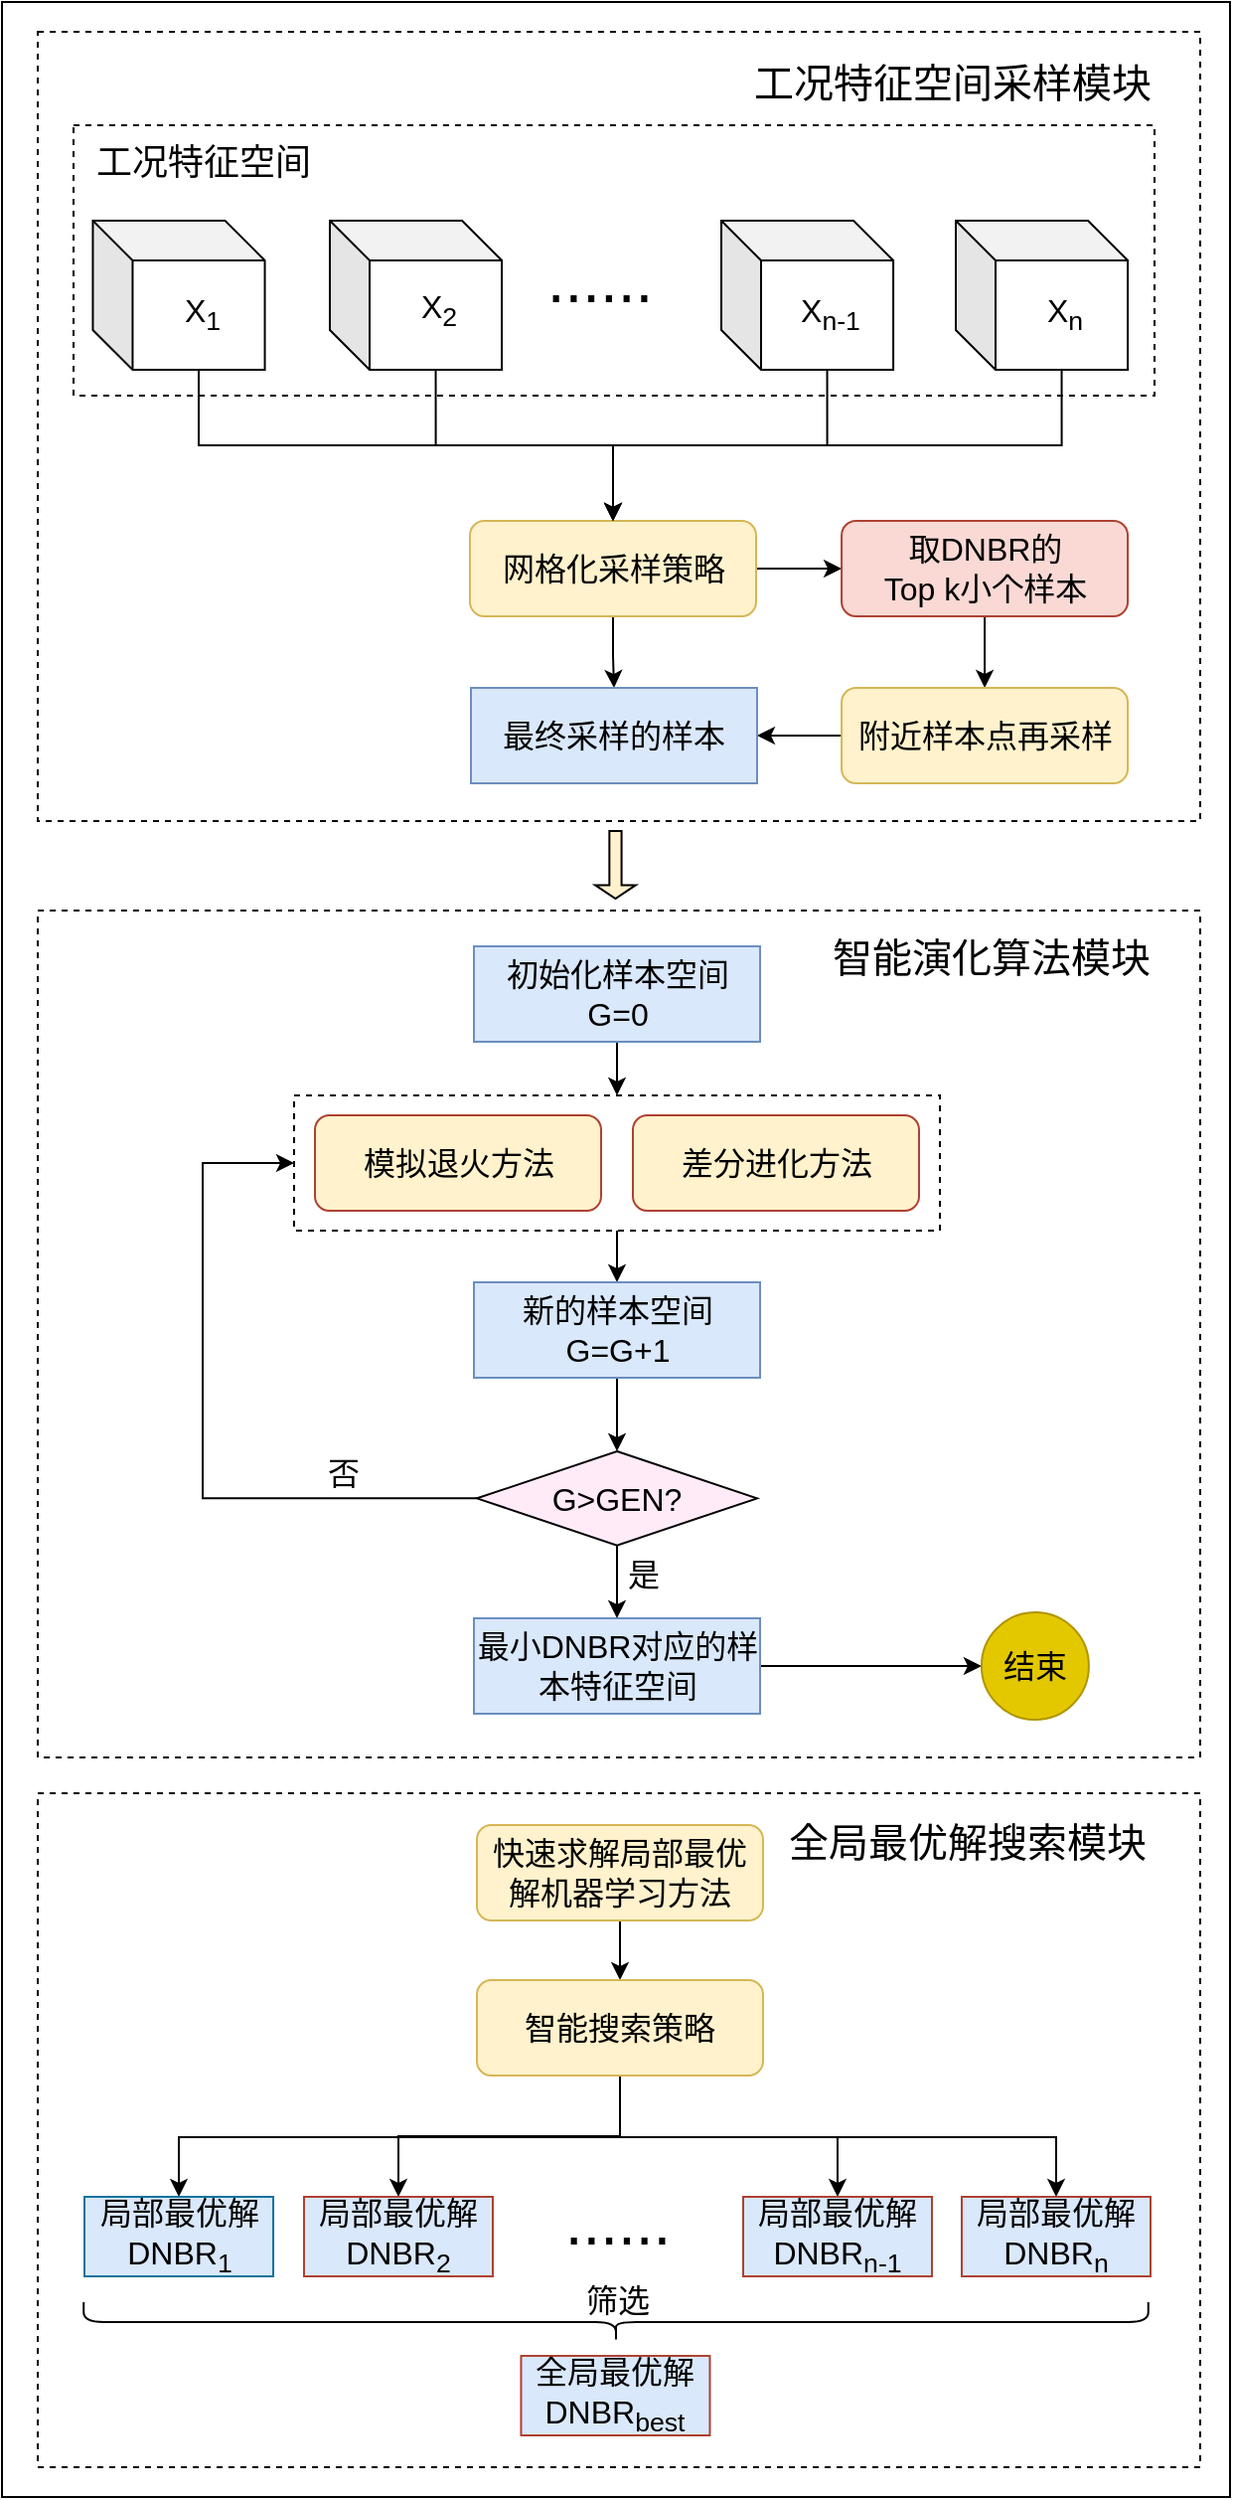 <mxfile version="15.5.4" type="github">
  <diagram id="v6IWmVOyirAtEltqmXKr" name="第 1 页">
    <mxGraphModel dx="1030" dy="528" grid="0" gridSize="10" guides="1" tooltips="1" connect="1" arrows="1" fold="1" page="1" pageScale="1" pageWidth="827" pageHeight="1169" math="0" shadow="0">
      <root>
        <mxCell id="0" />
        <mxCell id="1" parent="0" />
        <mxCell id="gPIV2DvkWy4jQC8cFaT1-57" value="" style="rounded=0;whiteSpace=wrap;html=1;" vertex="1" parent="1">
          <mxGeometry x="116" y="44" width="618" height="1255" as="geometry" />
        </mxCell>
        <mxCell id="gPIV2DvkWy4jQC8cFaT1-58" value="" style="rounded=0;whiteSpace=wrap;html=1;fontSize=16;dashed=1;" vertex="1" parent="1">
          <mxGeometry x="134" y="501" width="585" height="426" as="geometry" />
        </mxCell>
        <mxCell id="gPIV2DvkWy4jQC8cFaT1-59" value="" style="rounded=0;whiteSpace=wrap;html=1;fontSize=16;dashed=1;" vertex="1" parent="1">
          <mxGeometry x="134" y="59" width="585" height="397" as="geometry" />
        </mxCell>
        <mxCell id="gPIV2DvkWy4jQC8cFaT1-60" value="" style="rounded=0;whiteSpace=wrap;html=1;fontSize=16;dashed=1;" vertex="1" parent="1">
          <mxGeometry x="152" y="106" width="544" height="136" as="geometry" />
        </mxCell>
        <mxCell id="gPIV2DvkWy4jQC8cFaT1-61" value="&lt;font style=&quot;font-size: 18px&quot;&gt;工况特征空间&lt;/font&gt;" style="text;html=1;strokeColor=none;fillColor=none;align=center;verticalAlign=middle;whiteSpace=wrap;rounded=0;" vertex="1" parent="1">
          <mxGeometry x="161.73" y="114" width="111" height="22" as="geometry" />
        </mxCell>
        <mxCell id="gPIV2DvkWy4jQC8cFaT1-62" value="&lt;font style=&quot;font-size: 32px&quot;&gt;......&lt;/font&gt;" style="text;html=1;strokeColor=none;fillColor=none;align=center;verticalAlign=middle;whiteSpace=wrap;rounded=0;fontSize=16;" vertex="1" parent="1">
          <mxGeometry x="397" y="174" width="40" height="20" as="geometry" />
        </mxCell>
        <mxCell id="gPIV2DvkWy4jQC8cFaT1-63" value="" style="group" vertex="1" connectable="0" parent="1">
          <mxGeometry x="161.73" y="154" width="86.54" height="75" as="geometry" />
        </mxCell>
        <mxCell id="gPIV2DvkWy4jQC8cFaT1-64" value="" style="shape=cube;whiteSpace=wrap;html=1;boundedLbl=1;backgroundOutline=1;darkOpacity=0.05;darkOpacity2=0.1;" vertex="1" parent="gPIV2DvkWy4jQC8cFaT1-63">
          <mxGeometry width="86.54" height="75" as="geometry" />
        </mxCell>
        <mxCell id="gPIV2DvkWy4jQC8cFaT1-65" value="X&lt;sub&gt;1&lt;/sub&gt;" style="text;html=1;strokeColor=none;fillColor=none;align=center;verticalAlign=middle;whiteSpace=wrap;rounded=0;fontSize=16;" vertex="1" parent="gPIV2DvkWy4jQC8cFaT1-63">
          <mxGeometry x="35.27" y="37" width="40" height="20" as="geometry" />
        </mxCell>
        <mxCell id="gPIV2DvkWy4jQC8cFaT1-66" value="" style="group" vertex="1" connectable="0" parent="1">
          <mxGeometry x="281" y="152" width="86.54" height="77" as="geometry" />
        </mxCell>
        <mxCell id="gPIV2DvkWy4jQC8cFaT1-67" value="" style="shape=cube;whiteSpace=wrap;html=1;boundedLbl=1;backgroundOutline=1;darkOpacity=0.05;darkOpacity2=0.1;" vertex="1" parent="gPIV2DvkWy4jQC8cFaT1-66">
          <mxGeometry y="2" width="86.54" height="75" as="geometry" />
        </mxCell>
        <mxCell id="gPIV2DvkWy4jQC8cFaT1-68" value="X&lt;sub&gt;2&lt;/sub&gt;" style="text;html=1;strokeColor=none;fillColor=none;align=center;verticalAlign=middle;whiteSpace=wrap;rounded=0;fontSize=16;" vertex="1" parent="gPIV2DvkWy4jQC8cFaT1-66">
          <mxGeometry x="35.27" y="37" width="40" height="20" as="geometry" />
        </mxCell>
        <mxCell id="gPIV2DvkWy4jQC8cFaT1-69" value="" style="group" vertex="1" connectable="0" parent="1">
          <mxGeometry x="478" y="154" width="86.54" height="75" as="geometry" />
        </mxCell>
        <mxCell id="gPIV2DvkWy4jQC8cFaT1-70" value="" style="shape=cube;whiteSpace=wrap;html=1;boundedLbl=1;backgroundOutline=1;darkOpacity=0.05;darkOpacity2=0.1;" vertex="1" parent="gPIV2DvkWy4jQC8cFaT1-69">
          <mxGeometry width="86.54" height="75" as="geometry" />
        </mxCell>
        <mxCell id="gPIV2DvkWy4jQC8cFaT1-71" value="X&lt;sub&gt;n-1&lt;/sub&gt;" style="text;html=1;strokeColor=none;fillColor=none;align=center;verticalAlign=middle;whiteSpace=wrap;rounded=0;fontSize=16;" vertex="1" parent="gPIV2DvkWy4jQC8cFaT1-69">
          <mxGeometry x="35.27" y="37" width="40" height="20" as="geometry" />
        </mxCell>
        <mxCell id="gPIV2DvkWy4jQC8cFaT1-72" value="" style="group" vertex="1" connectable="0" parent="1">
          <mxGeometry x="596" y="154" width="86.54" height="75" as="geometry" />
        </mxCell>
        <mxCell id="gPIV2DvkWy4jQC8cFaT1-73" value="" style="shape=cube;whiteSpace=wrap;html=1;boundedLbl=1;backgroundOutline=1;darkOpacity=0.05;darkOpacity2=0.1;" vertex="1" parent="gPIV2DvkWy4jQC8cFaT1-72">
          <mxGeometry width="86.54" height="75" as="geometry" />
        </mxCell>
        <mxCell id="gPIV2DvkWy4jQC8cFaT1-74" value="X&lt;sub&gt;n&lt;/sub&gt;" style="text;html=1;strokeColor=none;fillColor=none;align=center;verticalAlign=middle;whiteSpace=wrap;rounded=0;fontSize=16;" vertex="1" parent="gPIV2DvkWy4jQC8cFaT1-72">
          <mxGeometry x="35.27" y="37" width="40" height="20" as="geometry" />
        </mxCell>
        <mxCell id="gPIV2DvkWy4jQC8cFaT1-75" style="edgeStyle=orthogonalEdgeStyle;rounded=0;orthogonalLoop=1;jettySize=auto;html=1;exitX=1;exitY=0.5;exitDx=0;exitDy=0;entryX=0;entryY=0.5;entryDx=0;entryDy=0;fontSize=16;" edge="1" parent="1" source="gPIV2DvkWy4jQC8cFaT1-77" target="gPIV2DvkWy4jQC8cFaT1-79">
          <mxGeometry relative="1" as="geometry" />
        </mxCell>
        <mxCell id="gPIV2DvkWy4jQC8cFaT1-76" style="edgeStyle=orthogonalEdgeStyle;rounded=0;orthogonalLoop=1;jettySize=auto;html=1;exitX=0.5;exitY=1;exitDx=0;exitDy=0;fontSize=16;" edge="1" parent="1" source="gPIV2DvkWy4jQC8cFaT1-77" target="gPIV2DvkWy4jQC8cFaT1-86">
          <mxGeometry relative="1" as="geometry" />
        </mxCell>
        <mxCell id="gPIV2DvkWy4jQC8cFaT1-77" value="网格化采样策略" style="rounded=1;whiteSpace=wrap;html=1;fontSize=16;fillColor=#FFF2CC;strokeColor=#d6b656;" vertex="1" parent="1">
          <mxGeometry x="351.5" y="305" width="144" height="48" as="geometry" />
        </mxCell>
        <mxCell id="gPIV2DvkWy4jQC8cFaT1-78" style="edgeStyle=orthogonalEdgeStyle;rounded=0;orthogonalLoop=1;jettySize=auto;html=1;exitX=0.5;exitY=1;exitDx=0;exitDy=0;entryX=0.5;entryY=0;entryDx=0;entryDy=0;fontSize=16;" edge="1" parent="1" source="gPIV2DvkWy4jQC8cFaT1-79" target="gPIV2DvkWy4jQC8cFaT1-85">
          <mxGeometry relative="1" as="geometry" />
        </mxCell>
        <mxCell id="gPIV2DvkWy4jQC8cFaT1-79" value="&lt;div&gt;取DNBR的&lt;/div&gt;&lt;div&gt;Top k小个样本&lt;/div&gt;" style="rounded=1;whiteSpace=wrap;html=1;fontSize=16;fillColor=#fad9d5;strokeColor=#ae4132;" vertex="1" parent="1">
          <mxGeometry x="538.54" y="305" width="144" height="48" as="geometry" />
        </mxCell>
        <mxCell id="gPIV2DvkWy4jQC8cFaT1-80" style="edgeStyle=orthogonalEdgeStyle;rounded=0;orthogonalLoop=1;jettySize=auto;html=1;exitX=0;exitY=0;exitDx=53.27;exitDy=75;exitPerimeter=0;entryX=0.5;entryY=0;entryDx=0;entryDy=0;fontSize=16;" edge="1" parent="1" source="gPIV2DvkWy4jQC8cFaT1-64" target="gPIV2DvkWy4jQC8cFaT1-77">
          <mxGeometry relative="1" as="geometry" />
        </mxCell>
        <mxCell id="gPIV2DvkWy4jQC8cFaT1-81" style="edgeStyle=orthogonalEdgeStyle;rounded=0;orthogonalLoop=1;jettySize=auto;html=1;exitX=0;exitY=0;exitDx=53.27;exitDy=75;exitPerimeter=0;entryX=0.5;entryY=0;entryDx=0;entryDy=0;fontSize=16;" edge="1" parent="1" source="gPIV2DvkWy4jQC8cFaT1-67" target="gPIV2DvkWy4jQC8cFaT1-77">
          <mxGeometry relative="1" as="geometry" />
        </mxCell>
        <mxCell id="gPIV2DvkWy4jQC8cFaT1-82" style="edgeStyle=orthogonalEdgeStyle;rounded=0;orthogonalLoop=1;jettySize=auto;html=1;exitX=0;exitY=0;exitDx=53.27;exitDy=75;exitPerimeter=0;entryX=0.5;entryY=0;entryDx=0;entryDy=0;fontSize=16;" edge="1" parent="1" source="gPIV2DvkWy4jQC8cFaT1-70" target="gPIV2DvkWy4jQC8cFaT1-77">
          <mxGeometry relative="1" as="geometry" />
        </mxCell>
        <mxCell id="gPIV2DvkWy4jQC8cFaT1-83" style="edgeStyle=orthogonalEdgeStyle;rounded=0;orthogonalLoop=1;jettySize=auto;html=1;exitX=0;exitY=0;exitDx=53.27;exitDy=75;exitPerimeter=0;entryX=0.5;entryY=0;entryDx=0;entryDy=0;fontSize=16;" edge="1" parent="1" source="gPIV2DvkWy4jQC8cFaT1-73" target="gPIV2DvkWy4jQC8cFaT1-77">
          <mxGeometry relative="1" as="geometry" />
        </mxCell>
        <mxCell id="gPIV2DvkWy4jQC8cFaT1-84" style="edgeStyle=orthogonalEdgeStyle;rounded=0;orthogonalLoop=1;jettySize=auto;html=1;exitX=0;exitY=0.5;exitDx=0;exitDy=0;fontSize=16;" edge="1" parent="1" source="gPIV2DvkWy4jQC8cFaT1-85" target="gPIV2DvkWy4jQC8cFaT1-86">
          <mxGeometry relative="1" as="geometry" />
        </mxCell>
        <mxCell id="gPIV2DvkWy4jQC8cFaT1-85" value="附近样本点再采样" style="rounded=1;whiteSpace=wrap;html=1;fontSize=16;fillColor=#fff2cc;strokeColor=#d6b656;" vertex="1" parent="1">
          <mxGeometry x="538.54" y="389" width="144" height="48" as="geometry" />
        </mxCell>
        <mxCell id="gPIV2DvkWy4jQC8cFaT1-86" value="&lt;div&gt;最终采样的样本&lt;/div&gt;" style="rounded=0;whiteSpace=wrap;html=1;fontSize=16;fillColor=#dae8fc;strokeColor=#6c8ebf;" vertex="1" parent="1">
          <mxGeometry x="352" y="389" width="144" height="48" as="geometry" />
        </mxCell>
        <mxCell id="gPIV2DvkWy4jQC8cFaT1-117" style="edgeStyle=orthogonalEdgeStyle;rounded=0;orthogonalLoop=1;jettySize=auto;html=1;" edge="1" parent="1" source="gPIV2DvkWy4jQC8cFaT1-90" target="gPIV2DvkWy4jQC8cFaT1-112">
          <mxGeometry relative="1" as="geometry" />
        </mxCell>
        <mxCell id="gPIV2DvkWy4jQC8cFaT1-91" value="" style="shape=singleArrow;direction=south;whiteSpace=wrap;html=1;fontSize=16;fillColor=#FFF2CC;" vertex="1" parent="1">
          <mxGeometry x="414.53" y="461" width="20.4" height="34" as="geometry" />
        </mxCell>
        <mxCell id="gPIV2DvkWy4jQC8cFaT1-92" value="&lt;font style=&quot;font-size: 20px&quot;&gt;工况特征空间采样模块&lt;/font&gt;" style="text;html=1;strokeColor=none;fillColor=none;align=center;verticalAlign=middle;whiteSpace=wrap;rounded=0;fontSize=20;" vertex="1" parent="1">
          <mxGeometry x="493" y="59" width="203" height="49" as="geometry" />
        </mxCell>
        <mxCell id="gPIV2DvkWy4jQC8cFaT1-93" value="&lt;font style=&quot;font-size: 20px&quot;&gt;智能演化算法模块&lt;/font&gt;" style="text;html=1;strokeColor=none;fillColor=none;align=center;verticalAlign=middle;whiteSpace=wrap;rounded=0;fontSize=20;" vertex="1" parent="1">
          <mxGeometry x="532" y="501" width="164" height="46" as="geometry" />
        </mxCell>
        <mxCell id="gPIV2DvkWy4jQC8cFaT1-105" style="edgeStyle=orthogonalEdgeStyle;rounded=0;orthogonalLoop=1;jettySize=auto;html=1;fontSize=16;" edge="1" parent="1" source="gPIV2DvkWy4jQC8cFaT1-106" target="gPIV2DvkWy4jQC8cFaT1-107">
          <mxGeometry relative="1" as="geometry" />
        </mxCell>
        <mxCell id="gPIV2DvkWy4jQC8cFaT1-106" value="最小DNBR对应的样本特征空间" style="rounded=0;whiteSpace=wrap;html=1;fontSize=16;fillColor=#DAE8FC;strokeColor=#6c8ebf;" vertex="1" parent="1">
          <mxGeometry x="353.5" y="857" width="144" height="48" as="geometry" />
        </mxCell>
        <mxCell id="gPIV2DvkWy4jQC8cFaT1-107" value="&lt;font style=&quot;font-size: 16px;&quot;&gt;结束&lt;/font&gt;" style="ellipse;whiteSpace=wrap;html=1;aspect=fixed;fontSize=16;fillColor=#e3c800;fontColor=#000000;strokeColor=#B09500;" vertex="1" parent="1">
          <mxGeometry x="608.96" y="854" width="54" height="54" as="geometry" />
        </mxCell>
        <mxCell id="gPIV2DvkWy4jQC8cFaT1-118" style="edgeStyle=orthogonalEdgeStyle;rounded=0;orthogonalLoop=1;jettySize=auto;html=1;" edge="1" parent="1" source="gPIV2DvkWy4jQC8cFaT1-112" target="gPIV2DvkWy4jQC8cFaT1-106">
          <mxGeometry relative="1" as="geometry" />
        </mxCell>
        <mxCell id="gPIV2DvkWy4jQC8cFaT1-132" style="edgeStyle=orthogonalEdgeStyle;rounded=0;orthogonalLoop=1;jettySize=auto;html=1;entryX=0;entryY=0.5;entryDx=0;entryDy=0;fontSize=16;" edge="1" parent="1" source="gPIV2DvkWy4jQC8cFaT1-112" target="gPIV2DvkWy4jQC8cFaT1-122">
          <mxGeometry relative="1" as="geometry">
            <Array as="points">
              <mxPoint x="217" y="797" />
              <mxPoint x="217" y="628" />
            </Array>
          </mxGeometry>
        </mxCell>
        <mxCell id="gPIV2DvkWy4jQC8cFaT1-112" value="G&amp;gt;GEN?" style="rhombus;whiteSpace=wrap;html=1;fontSize=16;fillColor=#FFEBF8;" vertex="1" parent="1">
          <mxGeometry x="355" y="773" width="141" height="47.34" as="geometry" />
        </mxCell>
        <mxCell id="gPIV2DvkWy4jQC8cFaT1-119" value="&lt;font style=&quot;font-size: 16px&quot;&gt;是&lt;/font&gt;" style="text;html=1;strokeColor=none;fillColor=none;align=center;verticalAlign=middle;whiteSpace=wrap;rounded=0;" vertex="1" parent="1">
          <mxGeometry x="409" y="820" width="60" height="30" as="geometry" />
        </mxCell>
        <mxCell id="gPIV2DvkWy4jQC8cFaT1-125" style="edgeStyle=orthogonalEdgeStyle;rounded=0;orthogonalLoop=1;jettySize=auto;html=1;fontSize=16;" edge="1" parent="1" source="gPIV2DvkWy4jQC8cFaT1-122" target="gPIV2DvkWy4jQC8cFaT1-90">
          <mxGeometry relative="1" as="geometry" />
        </mxCell>
        <mxCell id="gPIV2DvkWy4jQC8cFaT1-90" value="&lt;div&gt;新的样本空间&lt;/div&gt;&lt;div&gt;G=G+1&lt;br&gt;&lt;/div&gt;" style="rounded=0;whiteSpace=wrap;html=1;fontSize=16;fillColor=#dae8fc;strokeColor=#6c8ebf;" vertex="1" parent="1">
          <mxGeometry x="353.5" y="688" width="144" height="48" as="geometry" />
        </mxCell>
        <mxCell id="gPIV2DvkWy4jQC8cFaT1-124" style="edgeStyle=orthogonalEdgeStyle;rounded=0;orthogonalLoop=1;jettySize=auto;html=1;fontSize=16;" edge="1" parent="1" source="gPIV2DvkWy4jQC8cFaT1-95" target="gPIV2DvkWy4jQC8cFaT1-122">
          <mxGeometry relative="1" as="geometry" />
        </mxCell>
        <mxCell id="gPIV2DvkWy4jQC8cFaT1-95" value="&lt;div&gt;初始化样本空间G=0&lt;/div&gt;" style="rounded=0;whiteSpace=wrap;html=1;fontSize=16;fillColor=#dae8fc;strokeColor=#6c8ebf;" vertex="1" parent="1">
          <mxGeometry x="353.5" y="519" width="144" height="48" as="geometry" />
        </mxCell>
        <mxCell id="gPIV2DvkWy4jQC8cFaT1-129" value="&lt;font style=&quot;font-size: 16px&quot;&gt;否&lt;/font&gt;" style="text;html=1;strokeColor=none;fillColor=none;align=center;verticalAlign=middle;whiteSpace=wrap;rounded=0;" vertex="1" parent="1">
          <mxGeometry x="258" y="769" width="60" height="30" as="geometry" />
        </mxCell>
        <mxCell id="gPIV2DvkWy4jQC8cFaT1-130" value="" style="group" vertex="1" connectable="0" parent="1">
          <mxGeometry x="263" y="594" width="325" height="68" as="geometry" />
        </mxCell>
        <mxCell id="gPIV2DvkWy4jQC8cFaT1-122" value="" style="rounded=0;whiteSpace=wrap;html=1;fontSize=16;dashed=1;" vertex="1" parent="gPIV2DvkWy4jQC8cFaT1-130">
          <mxGeometry width="325" height="68" as="geometry" />
        </mxCell>
        <mxCell id="gPIV2DvkWy4jQC8cFaT1-88" value="差分进化方法" style="rounded=1;whiteSpace=wrap;html=1;fontSize=16;fillColor=#FFF2CC;strokeColor=#ae4132;" vertex="1" parent="gPIV2DvkWy4jQC8cFaT1-130">
          <mxGeometry x="170.5" y="10" width="144" height="48" as="geometry" />
        </mxCell>
        <mxCell id="gPIV2DvkWy4jQC8cFaT1-113" value="模拟退火方法" style="rounded=1;whiteSpace=wrap;html=1;fontSize=16;fillColor=#FFF2CC;strokeColor=#ae4132;" vertex="1" parent="gPIV2DvkWy4jQC8cFaT1-130">
          <mxGeometry x="10.5" y="10" width="144" height="48" as="geometry" />
        </mxCell>
        <mxCell id="gPIV2DvkWy4jQC8cFaT1-134" value="" style="rounded=0;whiteSpace=wrap;html=1;fontSize=16;dashed=1;" vertex="1" parent="1">
          <mxGeometry x="134" y="945" width="585" height="339" as="geometry" />
        </mxCell>
        <mxCell id="gPIV2DvkWy4jQC8cFaT1-126" value="&lt;font style=&quot;font-size: 20px&quot;&gt;全局最优解搜索模块&lt;/font&gt;" style="text;html=1;strokeColor=none;fillColor=none;align=center;verticalAlign=middle;whiteSpace=wrap;rounded=0;fontSize=20;" vertex="1" parent="1">
          <mxGeometry x="508" y="945" width="188" height="48" as="geometry" />
        </mxCell>
        <mxCell id="gPIV2DvkWy4jQC8cFaT1-143" style="edgeStyle=orthogonalEdgeStyle;rounded=0;orthogonalLoop=1;jettySize=auto;html=1;fontSize=16;" edge="1" parent="1" source="gPIV2DvkWy4jQC8cFaT1-140" target="gPIV2DvkWy4jQC8cFaT1-142">
          <mxGeometry relative="1" as="geometry" />
        </mxCell>
        <mxCell id="gPIV2DvkWy4jQC8cFaT1-140" value="快速求解局部最优解机器学习方法" style="rounded=1;whiteSpace=wrap;html=1;fontSize=16;fillColor=#fff2cc;strokeColor=#d6b656;" vertex="1" parent="1">
          <mxGeometry x="355.0" y="961" width="144" height="48" as="geometry" />
        </mxCell>
        <mxCell id="gPIV2DvkWy4jQC8cFaT1-165" style="edgeStyle=orthogonalEdgeStyle;rounded=0;orthogonalLoop=1;jettySize=auto;html=1;entryX=0.5;entryY=0;entryDx=0;entryDy=0;fontSize=32;" edge="1" parent="1" source="gPIV2DvkWy4jQC8cFaT1-142" target="gPIV2DvkWy4jQC8cFaT1-150">
          <mxGeometry relative="1" as="geometry">
            <Array as="points">
              <mxPoint x="427" y="1118" />
              <mxPoint x="205" y="1118" />
            </Array>
          </mxGeometry>
        </mxCell>
        <mxCell id="gPIV2DvkWy4jQC8cFaT1-166" style="edgeStyle=orthogonalEdgeStyle;rounded=0;orthogonalLoop=1;jettySize=auto;html=1;entryX=0.5;entryY=0;entryDx=0;entryDy=0;fontSize=32;" edge="1" parent="1" source="gPIV2DvkWy4jQC8cFaT1-142" target="gPIV2DvkWy4jQC8cFaT1-153">
          <mxGeometry relative="1" as="geometry" />
        </mxCell>
        <mxCell id="gPIV2DvkWy4jQC8cFaT1-167" style="edgeStyle=orthogonalEdgeStyle;rounded=0;orthogonalLoop=1;jettySize=auto;html=1;entryX=0.5;entryY=0;entryDx=0;entryDy=0;fontSize=32;" edge="1" parent="1" source="gPIV2DvkWy4jQC8cFaT1-142" target="gPIV2DvkWy4jQC8cFaT1-154">
          <mxGeometry relative="1" as="geometry">
            <Array as="points">
              <mxPoint x="427" y="1118" />
              <mxPoint x="537" y="1118" />
            </Array>
          </mxGeometry>
        </mxCell>
        <mxCell id="gPIV2DvkWy4jQC8cFaT1-168" style="edgeStyle=orthogonalEdgeStyle;rounded=0;orthogonalLoop=1;jettySize=auto;html=1;entryX=0.5;entryY=0;entryDx=0;entryDy=0;fontSize=32;" edge="1" parent="1" source="gPIV2DvkWy4jQC8cFaT1-142" target="gPIV2DvkWy4jQC8cFaT1-152">
          <mxGeometry relative="1" as="geometry">
            <Array as="points">
              <mxPoint x="427" y="1118" />
              <mxPoint x="647" y="1118" />
            </Array>
          </mxGeometry>
        </mxCell>
        <mxCell id="gPIV2DvkWy4jQC8cFaT1-142" value="智能搜索策略" style="rounded=1;whiteSpace=wrap;html=1;fontSize=16;fillColor=#fff2cc;strokeColor=#d6b656;" vertex="1" parent="1">
          <mxGeometry x="355.0" y="1039" width="144" height="48" as="geometry" />
        </mxCell>
        <mxCell id="gPIV2DvkWy4jQC8cFaT1-150" value="局部最优解DNBR&lt;sub&gt;1&lt;/sub&gt;" style="rounded=0;whiteSpace=wrap;html=1;fontSize=16;fillColor=#DAE8FC;strokeColor=#10739e;" vertex="1" parent="1">
          <mxGeometry x="157.5" y="1148" width="95" height="40" as="geometry" />
        </mxCell>
        <mxCell id="gPIV2DvkWy4jQC8cFaT1-152" value="局部最优解DNBR&lt;sub&gt;n&lt;/sub&gt;" style="rounded=0;whiteSpace=wrap;html=1;fontSize=16;fillColor=#DAE8FC;strokeColor=#ae4132;" vertex="1" parent="1">
          <mxGeometry x="599" y="1148" width="95" height="40" as="geometry" />
        </mxCell>
        <mxCell id="gPIV2DvkWy4jQC8cFaT1-153" value="局部最优解DNBR&lt;sub&gt;2&lt;/sub&gt;" style="rounded=0;whiteSpace=wrap;html=1;fontSize=16;fillColor=#DAE8FC;strokeColor=#ae4132;" vertex="1" parent="1">
          <mxGeometry x="268" y="1148" width="95" height="40" as="geometry" />
        </mxCell>
        <mxCell id="gPIV2DvkWy4jQC8cFaT1-154" value="局部最优解DNBR&lt;sub&gt;n-1&lt;/sub&gt;" style="rounded=0;whiteSpace=wrap;html=1;fontSize=16;fillColor=#DAE8FC;strokeColor=#ae4132;" vertex="1" parent="1">
          <mxGeometry x="489" y="1148" width="95" height="40" as="geometry" />
        </mxCell>
        <mxCell id="gPIV2DvkWy4jQC8cFaT1-161" value="&lt;font style=&quot;font-size: 32px&quot;&gt;......&lt;/font&gt;" style="text;html=1;strokeColor=none;fillColor=none;align=center;verticalAlign=middle;whiteSpace=wrap;rounded=0;fontSize=16;" vertex="1" parent="1">
          <mxGeometry x="406" y="1151" width="40" height="20" as="geometry" />
        </mxCell>
        <mxCell id="gPIV2DvkWy4jQC8cFaT1-169" value="" style="shape=curlyBracket;whiteSpace=wrap;html=1;rounded=1;fontSize=32;direction=north;size=0.5;" vertex="1" parent="1">
          <mxGeometry x="157.11" y="1201" width="535.77" height="20" as="geometry" />
        </mxCell>
        <mxCell id="gPIV2DvkWy4jQC8cFaT1-170" value="全局最优解DNBR&lt;sub&gt;best&lt;/sub&gt;" style="rounded=0;whiteSpace=wrap;html=1;fontSize=16;fillColor=#DAE8FC;strokeColor=#ae4132;" vertex="1" parent="1">
          <mxGeometry x="377.23" y="1228" width="95" height="40" as="geometry" />
        </mxCell>
        <mxCell id="gPIV2DvkWy4jQC8cFaT1-173" value="&lt;font style=&quot;font-size: 16px&quot;&gt;筛选&lt;/font&gt;" style="text;html=1;strokeColor=none;fillColor=none;align=center;verticalAlign=middle;whiteSpace=wrap;rounded=0;" vertex="1" parent="1">
          <mxGeometry x="396" y="1183" width="60" height="34" as="geometry" />
        </mxCell>
      </root>
    </mxGraphModel>
  </diagram>
</mxfile>
